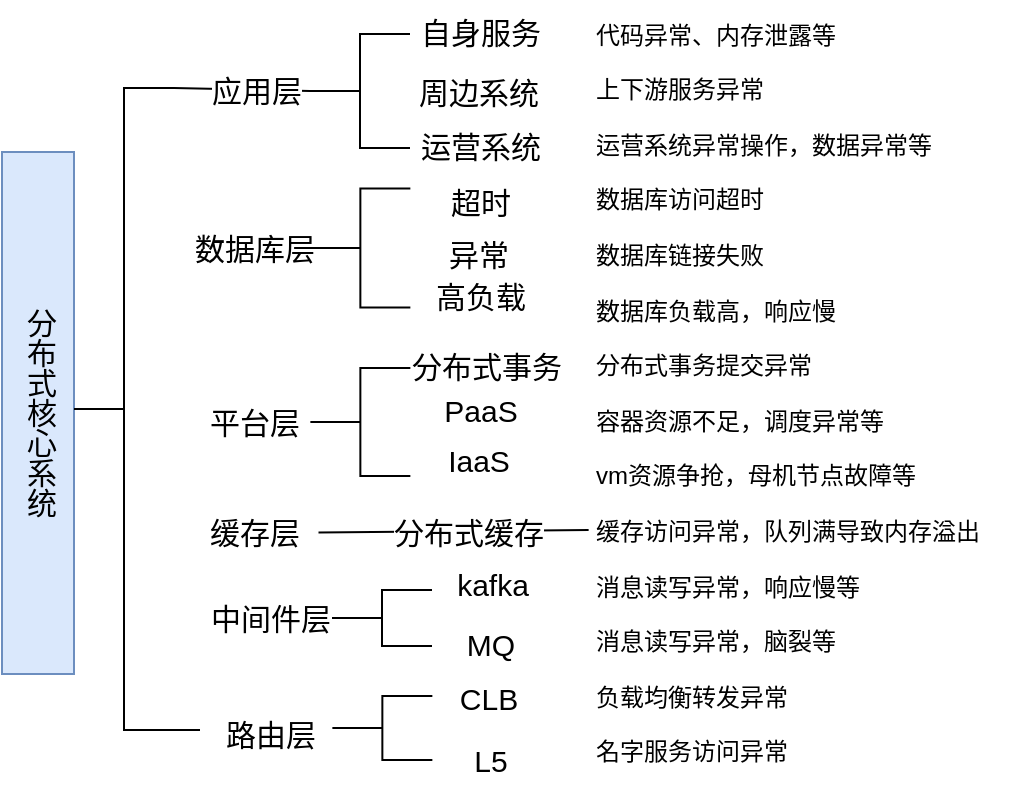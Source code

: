 <mxfile version="28.0.6">
  <diagram name="第 1 页" id="F_a_IOzYfikixAgS0tR-">
    <mxGraphModel dx="534" dy="1005" grid="0" gridSize="10" guides="1" tooltips="1" connect="1" arrows="1" fold="1" page="0" pageScale="1" pageWidth="827" pageHeight="1169" math="0" shadow="0">
      <root>
        <mxCell id="0" />
        <mxCell id="1" parent="0" />
        <mxCell id="4dRYxgqOyG7JG_nZxriU-4" value="分布式核心系统" style="rounded=0;whiteSpace=wrap;html=1;textDirection=vertical-lr;fontSize=15;fillColor=#dae8fc;strokeColor=#6c8ebf;" vertex="1" parent="1">
          <mxGeometry x="4" y="287" width="36" height="261" as="geometry" />
        </mxCell>
        <mxCell id="4dRYxgqOyG7JG_nZxriU-11" value="" style="strokeWidth=1;html=1;shape=mxgraph.flowchart.annotation_2;align=left;labelPosition=right;pointerEvents=1;" vertex="1" parent="1">
          <mxGeometry x="40" y="255" width="50" height="321" as="geometry" />
        </mxCell>
        <mxCell id="4dRYxgqOyG7JG_nZxriU-12" value="" style="strokeWidth=1;html=1;shape=mxgraph.flowchart.annotation_2;align=left;labelPosition=right;pointerEvents=1;fontSize=15;" vertex="1" parent="1">
          <mxGeometry x="158" y="228" width="50" height="57" as="geometry" />
        </mxCell>
        <mxCell id="4dRYxgqOyG7JG_nZxriU-13" style="rounded=0;orthogonalLoop=1;jettySize=auto;html=1;exitX=1;exitY=0;exitDx=0;exitDy=0;exitPerimeter=0;entryX=0;entryY=0.5;entryDx=0;entryDy=0;entryPerimeter=0;endArrow=none;endFill=0;fontSize=15;" edge="1" parent="1" source="4dRYxgqOyG7JG_nZxriU-11" target="4dRYxgqOyG7JG_nZxriU-12">
          <mxGeometry relative="1" as="geometry" />
        </mxCell>
        <mxCell id="4dRYxgqOyG7JG_nZxriU-14" value="应用层" style="edgeLabel;html=1;align=center;verticalAlign=middle;resizable=0;points=[];fontSize=15;" vertex="1" connectable="0" parent="4dRYxgqOyG7JG_nZxriU-13">
          <mxGeometry x="-0.319" y="2" relative="1" as="geometry">
            <mxPoint x="18" y="2" as="offset" />
          </mxGeometry>
        </mxCell>
        <mxCell id="4dRYxgqOyG7JG_nZxriU-17" value="数据库层" style="text;html=1;align=center;verticalAlign=middle;resizable=0;points=[];autosize=1;strokeColor=none;fillColor=none;fontSize=15;" vertex="1" parent="1">
          <mxGeometry x="91" y="320" width="78" height="30" as="geometry" />
        </mxCell>
        <mxCell id="4dRYxgqOyG7JG_nZxriU-18" value="平台层" style="text;html=1;align=center;verticalAlign=middle;resizable=0;points=[];autosize=1;strokeColor=none;fillColor=none;fontSize=15;" vertex="1" parent="1">
          <mxGeometry x="98.5" y="407" width="63" height="30" as="geometry" />
        </mxCell>
        <mxCell id="4dRYxgqOyG7JG_nZxriU-19" value="缓存层" style="text;html=1;align=center;verticalAlign=middle;resizable=0;points=[];autosize=1;strokeColor=none;fillColor=none;fontSize=15;" vertex="1" parent="1">
          <mxGeometry x="98.5" y="462" width="63" height="30" as="geometry" />
        </mxCell>
        <mxCell id="4dRYxgqOyG7JG_nZxriU-20" value="中间件层" style="text;html=1;align=center;verticalAlign=middle;resizable=0;points=[];autosize=1;strokeColor=none;fillColor=none;fontSize=15;" vertex="1" parent="1">
          <mxGeometry x="98.5" y="505" width="78" height="30" as="geometry" />
        </mxCell>
        <mxCell id="4dRYxgqOyG7JG_nZxriU-21" value="路由层" style="text;html=1;align=center;verticalAlign=middle;resizable=0;points=[];autosize=1;strokeColor=none;fillColor=none;fontSize=15;" vertex="1" parent="1">
          <mxGeometry x="106.18" y="562.75" width="63" height="30" as="geometry" />
        </mxCell>
        <mxCell id="4dRYxgqOyG7JG_nZxriU-22" value="" style="strokeWidth=1;html=1;shape=mxgraph.flowchart.annotation_2;align=left;labelPosition=right;pointerEvents=1;fontSize=15;" vertex="1" parent="1">
          <mxGeometry x="158.18" y="305.25" width="50" height="59.5" as="geometry" />
        </mxCell>
        <mxCell id="4dRYxgqOyG7JG_nZxriU-23" value="" style="strokeWidth=1;html=1;shape=mxgraph.flowchart.annotation_2;align=left;labelPosition=right;pointerEvents=1;fontSize=15;" vertex="1" parent="1">
          <mxGeometry x="158.18" y="395" width="50" height="54" as="geometry" />
        </mxCell>
        <mxCell id="4dRYxgqOyG7JG_nZxriU-24" value="" style="endArrow=none;html=1;rounded=0;endFill=0;exitX=1.012;exitY=0.509;exitDx=0;exitDy=0;exitPerimeter=0;entryX=-0.008;entryY=0.462;entryDx=0;entryDy=0;entryPerimeter=0;" edge="1" parent="1" source="4dRYxgqOyG7JG_nZxriU-19" target="4dRYxgqOyG7JG_nZxriU-56">
          <mxGeometry width="50" height="50" relative="1" as="geometry">
            <mxPoint x="188.003" y="476.82" as="sourcePoint" />
            <mxPoint x="317" y="477" as="targetPoint" />
          </mxGeometry>
        </mxCell>
        <mxCell id="4dRYxgqOyG7JG_nZxriU-25" value="分布式缓存" style="edgeLabel;html=1;align=center;verticalAlign=middle;resizable=0;points=[];fontSize=15;" vertex="1" connectable="0" parent="4dRYxgqOyG7JG_nZxriU-24">
          <mxGeometry x="-0.348" y="1" relative="1" as="geometry">
            <mxPoint x="31" y="1" as="offset" />
          </mxGeometry>
        </mxCell>
        <mxCell id="4dRYxgqOyG7JG_nZxriU-26" value="" style="strokeWidth=1;html=1;shape=mxgraph.flowchart.annotation_2;align=left;labelPosition=right;pointerEvents=1;fontSize=15;" vertex="1" parent="1">
          <mxGeometry x="169" y="506" width="50" height="28" as="geometry" />
        </mxCell>
        <mxCell id="4dRYxgqOyG7JG_nZxriU-27" value="" style="strokeWidth=1;html=1;shape=mxgraph.flowchart.annotation_2;align=left;labelPosition=right;pointerEvents=1;fontSize=15;" vertex="1" parent="1">
          <mxGeometry x="169.18" y="559" width="50" height="32" as="geometry" />
        </mxCell>
        <mxCell id="4dRYxgqOyG7JG_nZxriU-28" style="edgeStyle=orthogonalEdgeStyle;rounded=0;orthogonalLoop=1;jettySize=auto;html=1;exitX=1;exitY=1;exitDx=0;exitDy=0;exitPerimeter=0;endArrow=none;endFill=0;fontSize=15;" edge="1" parent="1">
          <mxGeometry relative="1" as="geometry">
            <mxPoint x="88" y="576" as="sourcePoint" />
            <mxPoint x="103" y="576" as="targetPoint" />
            <Array as="points">
              <mxPoint x="102.5" y="576.25" />
            </Array>
          </mxGeometry>
        </mxCell>
        <mxCell id="4dRYxgqOyG7JG_nZxriU-30" value="自身服务" style="text;html=1;align=center;verticalAlign=middle;resizable=0;points=[];autosize=1;strokeColor=none;fillColor=none;fontSize=15;" vertex="1" parent="1">
          <mxGeometry x="203.68" y="211.5" width="78" height="30" as="geometry" />
        </mxCell>
        <mxCell id="4dRYxgqOyG7JG_nZxriU-31" value="周边系统" style="text;html=1;align=center;verticalAlign=middle;resizable=0;points=[];autosize=1;strokeColor=none;fillColor=none;fontSize=15;" vertex="1" parent="1">
          <mxGeometry x="202.68" y="241.5" width="78" height="30" as="geometry" />
        </mxCell>
        <mxCell id="4dRYxgqOyG7JG_nZxriU-32" value="运营系统" style="text;html=1;align=center;verticalAlign=middle;resizable=0;points=[];autosize=1;strokeColor=none;fillColor=none;fontSize=15;" vertex="1" parent="1">
          <mxGeometry x="203.68" y="269.25" width="78" height="30" as="geometry" />
        </mxCell>
        <mxCell id="4dRYxgqOyG7JG_nZxriU-33" value="超时" style="text;html=1;align=center;verticalAlign=middle;resizable=0;points=[];autosize=1;strokeColor=none;fillColor=none;fontSize=15;" vertex="1" parent="1">
          <mxGeometry x="219" y="297" width="48" height="30" as="geometry" />
        </mxCell>
        <mxCell id="4dRYxgqOyG7JG_nZxriU-34" value="异常" style="text;html=1;align=center;verticalAlign=middle;resizable=0;points=[];autosize=1;strokeColor=none;fillColor=none;fontSize=15;" vertex="1" parent="1">
          <mxGeometry x="218.18" y="323" width="48" height="30" as="geometry" />
        </mxCell>
        <mxCell id="4dRYxgqOyG7JG_nZxriU-35" value="高负载" style="text;html=1;align=center;verticalAlign=middle;resizable=0;points=[];autosize=1;strokeColor=none;fillColor=none;fontSize=15;" vertex="1" parent="1">
          <mxGeometry x="211.5" y="344" width="63" height="30" as="geometry" />
        </mxCell>
        <mxCell id="4dRYxgqOyG7JG_nZxriU-36" value="分布式事务" style="text;html=1;align=center;verticalAlign=middle;resizable=0;points=[];autosize=1;strokeColor=none;fillColor=none;fontSize=15;" vertex="1" parent="1">
          <mxGeometry x="199" y="379.25" width="93" height="30" as="geometry" />
        </mxCell>
        <mxCell id="4dRYxgqOyG7JG_nZxriU-37" value="PaaS" style="text;html=1;align=center;verticalAlign=middle;resizable=0;points=[];autosize=1;strokeColor=none;fillColor=none;fontSize=15;" vertex="1" parent="1">
          <mxGeometry x="215.18" y="401.25" width="55" height="30" as="geometry" />
        </mxCell>
        <mxCell id="4dRYxgqOyG7JG_nZxriU-38" value="IaaS" style="text;html=1;align=center;verticalAlign=middle;resizable=0;points=[];autosize=1;strokeColor=none;fillColor=none;fontSize=15;" vertex="1" parent="1">
          <mxGeometry x="217.18" y="426" width="49" height="30" as="geometry" />
        </mxCell>
        <mxCell id="4dRYxgqOyG7JG_nZxriU-39" value="kafka" style="text;html=1;align=center;verticalAlign=middle;resizable=0;points=[];autosize=1;strokeColor=none;fillColor=none;fontSize=15;" vertex="1" parent="1">
          <mxGeometry x="222.18" y="488" width="54" height="30" as="geometry" />
        </mxCell>
        <mxCell id="4dRYxgqOyG7JG_nZxriU-40" value="MQ" style="text;html=1;align=center;verticalAlign=middle;resizable=0;points=[];autosize=1;strokeColor=none;fillColor=none;fontSize=15;" vertex="1" parent="1">
          <mxGeometry x="226.5" y="518" width="42" height="30" as="geometry" />
        </mxCell>
        <mxCell id="4dRYxgqOyG7JG_nZxriU-42" value="CLB" style="text;html=1;align=center;verticalAlign=middle;resizable=0;points=[];autosize=1;strokeColor=none;fillColor=none;fontSize=15;" vertex="1" parent="1">
          <mxGeometry x="223.18" y="545" width="47" height="30" as="geometry" />
        </mxCell>
        <mxCell id="4dRYxgqOyG7JG_nZxriU-43" value="L5" style="text;html=1;align=center;verticalAlign=middle;resizable=0;points=[];autosize=1;strokeColor=none;fillColor=none;fontSize=15;" vertex="1" parent="1">
          <mxGeometry x="230" y="576" width="35" height="30" as="geometry" />
        </mxCell>
        <mxCell id="4dRYxgqOyG7JG_nZxriU-47" value="代码异常、内存泄露等" style="text;html=1;align=left;verticalAlign=middle;resizable=0;points=[];autosize=1;strokeColor=none;fillColor=none;" vertex="1" parent="1">
          <mxGeometry x="299" y="215.63" width="138" height="26" as="geometry" />
        </mxCell>
        <mxCell id="4dRYxgqOyG7JG_nZxriU-48" value="上下游服务异常" style="text;html=1;align=left;verticalAlign=middle;resizable=0;points=[];autosize=1;strokeColor=none;fillColor=none;" vertex="1" parent="1">
          <mxGeometry x="299" y="243" width="102" height="26" as="geometry" />
        </mxCell>
        <mxCell id="4dRYxgqOyG7JG_nZxriU-49" value="运营系统异常操作，数据异常等" style="text;html=1;align=left;verticalAlign=middle;resizable=0;points=[];autosize=1;strokeColor=none;fillColor=none;" vertex="1" parent="1">
          <mxGeometry x="299" y="271" width="186" height="26" as="geometry" />
        </mxCell>
        <mxCell id="4dRYxgqOyG7JG_nZxriU-50" value="数据库访问超时" style="text;html=1;align=left;verticalAlign=middle;resizable=0;points=[];autosize=1;strokeColor=none;fillColor=none;" vertex="1" parent="1">
          <mxGeometry x="299" y="298" width="102" height="26" as="geometry" />
        </mxCell>
        <mxCell id="4dRYxgqOyG7JG_nZxriU-51" value="数据库链接失败" style="text;html=1;align=left;verticalAlign=middle;resizable=0;points=[];autosize=1;strokeColor=none;fillColor=none;" vertex="1" parent="1">
          <mxGeometry x="299" y="326" width="102" height="26" as="geometry" />
        </mxCell>
        <mxCell id="4dRYxgqOyG7JG_nZxriU-52" value="数据库负载高，响应慢" style="text;html=1;align=left;verticalAlign=middle;resizable=0;points=[];autosize=1;strokeColor=none;fillColor=none;" vertex="1" parent="1">
          <mxGeometry x="299" y="354" width="138" height="26" as="geometry" />
        </mxCell>
        <mxCell id="4dRYxgqOyG7JG_nZxriU-53" value="分布式事务提交异常" style="text;html=1;align=left;verticalAlign=middle;resizable=0;points=[];autosize=1;strokeColor=none;fillColor=none;" vertex="1" parent="1">
          <mxGeometry x="299" y="381" width="126" height="26" as="geometry" />
        </mxCell>
        <mxCell id="4dRYxgqOyG7JG_nZxriU-54" value="容器资源不足，调度异常等" style="text;html=1;align=left;verticalAlign=middle;resizable=0;points=[];autosize=1;strokeColor=none;fillColor=none;" vertex="1" parent="1">
          <mxGeometry x="299" y="409" width="162" height="26" as="geometry" />
        </mxCell>
        <mxCell id="4dRYxgqOyG7JG_nZxriU-55" value="vm资源争抢，母机节点故障等" style="text;html=1;align=left;verticalAlign=middle;resizable=0;points=[];autosize=1;strokeColor=none;fillColor=none;" vertex="1" parent="1">
          <mxGeometry x="299" y="436" width="178" height="26" as="geometry" />
        </mxCell>
        <mxCell id="4dRYxgqOyG7JG_nZxriU-56" value="缓存访问异常，队列满导致内存溢出" style="text;html=1;align=left;verticalAlign=middle;resizable=0;points=[];autosize=1;strokeColor=none;fillColor=none;" vertex="1" parent="1">
          <mxGeometry x="299" y="464" width="210" height="26" as="geometry" />
        </mxCell>
        <mxCell id="4dRYxgqOyG7JG_nZxriU-57" value="消息读写异常，响应慢等" style="text;html=1;align=left;verticalAlign=middle;resizable=0;points=[];autosize=1;strokeColor=none;fillColor=none;" vertex="1" parent="1">
          <mxGeometry x="299" y="492" width="150" height="26" as="geometry" />
        </mxCell>
        <mxCell id="4dRYxgqOyG7JG_nZxriU-58" value="消息读写异常，脑裂等" style="text;html=1;align=left;verticalAlign=middle;resizable=0;points=[];autosize=1;strokeColor=none;fillColor=none;" vertex="1" parent="1">
          <mxGeometry x="299" y="519" width="138" height="26" as="geometry" />
        </mxCell>
        <mxCell id="4dRYxgqOyG7JG_nZxriU-59" value="负载均衡转发异常" style="text;html=1;align=left;verticalAlign=middle;resizable=0;points=[];autosize=1;strokeColor=none;fillColor=none;" vertex="1" parent="1">
          <mxGeometry x="299" y="547" width="114" height="26" as="geometry" />
        </mxCell>
        <mxCell id="4dRYxgqOyG7JG_nZxriU-60" value="名字服务访问异常" style="text;html=1;align=left;verticalAlign=middle;resizable=0;points=[];autosize=1;strokeColor=none;fillColor=none;" vertex="1" parent="1">
          <mxGeometry x="299" y="574.38" width="114" height="26" as="geometry" />
        </mxCell>
      </root>
    </mxGraphModel>
  </diagram>
</mxfile>
